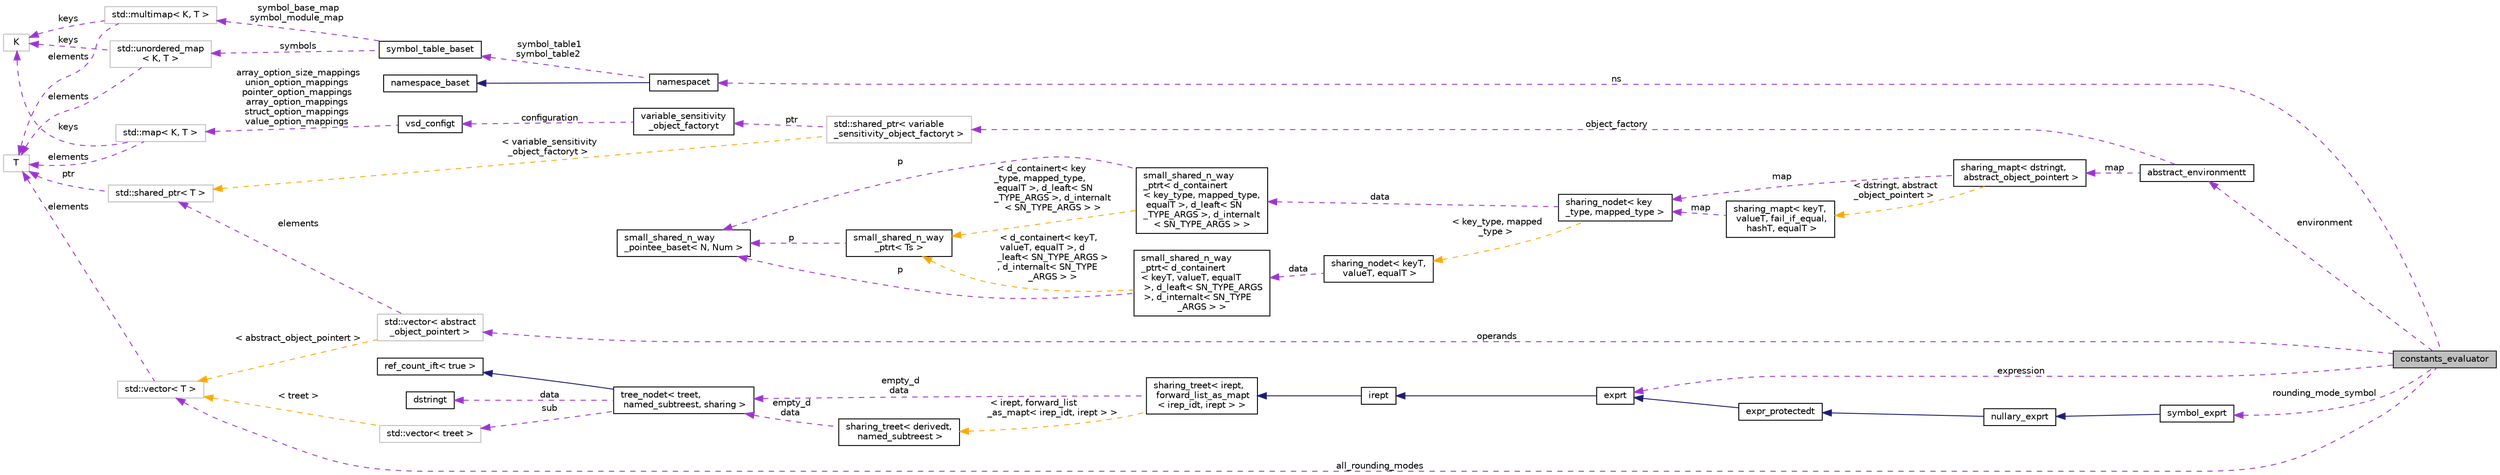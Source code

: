 digraph "constants_evaluator"
{
 // LATEX_PDF_SIZE
  bgcolor="transparent";
  edge [fontname="Helvetica",fontsize="10",labelfontname="Helvetica",labelfontsize="10"];
  node [fontname="Helvetica",fontsize="10",shape=record];
  rankdir="LR";
  Node1 [label="constants_evaluator",height=0.2,width=0.4,color="black", fillcolor="grey75", style="filled", fontcolor="black",tooltip=" "];
  Node2 -> Node1 [dir="back",color="darkorchid3",fontsize="10",style="dashed",label=" ns" ,fontname="Helvetica"];
  Node2 [label="namespacet",height=0.2,width=0.4,color="black",URL="$classnamespacet.html",tooltip="A namespacet is essentially one or two symbol tables bound together, to allow for symbol lookups in t..."];
  Node3 -> Node2 [dir="back",color="midnightblue",fontsize="10",style="solid",fontname="Helvetica"];
  Node3 [label="namespace_baset",height=0.2,width=0.4,color="black",URL="$classnamespace__baset.html",tooltip="Basic interface for a namespace."];
  Node4 -> Node2 [dir="back",color="darkorchid3",fontsize="10",style="dashed",label=" symbol_table1\nsymbol_table2" ,fontname="Helvetica"];
  Node4 [label="symbol_table_baset",height=0.2,width=0.4,color="black",URL="$classsymbol__table__baset.html",tooltip="The symbol table base class interface."];
  Node5 -> Node4 [dir="back",color="darkorchid3",fontsize="10",style="dashed",label=" symbol_base_map\nsymbol_module_map" ,fontname="Helvetica"];
  Node5 [label="std::multimap\< K, T \>",height=0.2,width=0.4,color="grey75",tooltip="STL class."];
  Node6 -> Node5 [dir="back",color="darkorchid3",fontsize="10",style="dashed",label=" keys" ,fontname="Helvetica"];
  Node6 [label="K",height=0.2,width=0.4,color="grey75",tooltip=" "];
  Node7 -> Node5 [dir="back",color="darkorchid3",fontsize="10",style="dashed",label=" elements" ,fontname="Helvetica"];
  Node7 [label="T",height=0.2,width=0.4,color="grey75",tooltip=" "];
  Node8 -> Node4 [dir="back",color="darkorchid3",fontsize="10",style="dashed",label=" symbols" ,fontname="Helvetica"];
  Node8 [label="std::unordered_map\l\< K, T \>",height=0.2,width=0.4,color="grey75",tooltip="STL class."];
  Node6 -> Node8 [dir="back",color="darkorchid3",fontsize="10",style="dashed",label=" keys" ,fontname="Helvetica"];
  Node7 -> Node8 [dir="back",color="darkorchid3",fontsize="10",style="dashed",label=" elements" ,fontname="Helvetica"];
  Node9 -> Node1 [dir="back",color="darkorchid3",fontsize="10",style="dashed",label=" environment" ,fontname="Helvetica"];
  Node9 [label="abstract_environmentt",height=0.2,width=0.4,color="black",URL="$classabstract__environmentt.html",tooltip=" "];
  Node10 -> Node9 [dir="back",color="darkorchid3",fontsize="10",style="dashed",label=" object_factory" ,fontname="Helvetica"];
  Node10 [label="std::shared_ptr\< variable\l_sensitivity_object_factoryt \>",height=0.2,width=0.4,color="grey75",tooltip=" "];
  Node11 -> Node10 [dir="back",color="darkorchid3",fontsize="10",style="dashed",label=" ptr" ,fontname="Helvetica"];
  Node11 [label="variable_sensitivity\l_object_factoryt",height=0.2,width=0.4,color="black",URL="$classvariable__sensitivity__object__factoryt.html",tooltip=" "];
  Node12 -> Node11 [dir="back",color="darkorchid3",fontsize="10",style="dashed",label=" configuration" ,fontname="Helvetica"];
  Node12 [label="vsd_configt",height=0.2,width=0.4,color="black",URL="$structvsd__configt.html",tooltip=" "];
  Node13 -> Node12 [dir="back",color="darkorchid3",fontsize="10",style="dashed",label=" array_option_size_mappings\nunion_option_mappings\npointer_option_mappings\narray_option_mappings\nstruct_option_mappings\nvalue_option_mappings" ,fontname="Helvetica"];
  Node13 [label="std::map\< K, T \>",height=0.2,width=0.4,color="grey75",tooltip="STL class."];
  Node6 -> Node13 [dir="back",color="darkorchid3",fontsize="10",style="dashed",label=" keys" ,fontname="Helvetica"];
  Node7 -> Node13 [dir="back",color="darkorchid3",fontsize="10",style="dashed",label=" elements" ,fontname="Helvetica"];
  Node14 -> Node10 [dir="back",color="orange",fontsize="10",style="dashed",label=" \< variable_sensitivity\l_object_factoryt \>" ,fontname="Helvetica"];
  Node14 [label="std::shared_ptr\< T \>",height=0.2,width=0.4,color="grey75",tooltip="STL class."];
  Node7 -> Node14 [dir="back",color="darkorchid3",fontsize="10",style="dashed",label=" ptr" ,fontname="Helvetica"];
  Node15 -> Node9 [dir="back",color="darkorchid3",fontsize="10",style="dashed",label=" map" ,fontname="Helvetica"];
  Node15 [label="sharing_mapt\< dstringt,\l abstract_object_pointert \>",height=0.2,width=0.4,color="black",URL="$classsharing__mapt.html",tooltip=" "];
  Node16 -> Node15 [dir="back",color="darkorchid3",fontsize="10",style="dashed",label=" map" ,fontname="Helvetica"];
  Node16 [label="sharing_nodet\< key\l_type, mapped_type \>",height=0.2,width=0.4,color="black",URL="$classsharing__nodet.html",tooltip=" "];
  Node17 -> Node16 [dir="back",color="darkorchid3",fontsize="10",style="dashed",label=" data" ,fontname="Helvetica"];
  Node17 [label="small_shared_n_way\l_ptrt\< d_containert\l\< key_type, mapped_type,\l equalT \>, d_leaft\< SN\l_TYPE_ARGS \>, d_internalt\l\< SN_TYPE_ARGS \> \>",height=0.2,width=0.4,color="black",URL="$classsmall__shared__n__way__ptrt.html",tooltip=" "];
  Node18 -> Node17 [dir="back",color="darkorchid3",fontsize="10",style="dashed",label=" p" ,fontname="Helvetica"];
  Node18 [label="small_shared_n_way\l_pointee_baset\< N, Num \>",height=0.2,width=0.4,color="black",URL="$classsmall__shared__n__way__pointee__baset.html",tooltip=" "];
  Node19 -> Node17 [dir="back",color="orange",fontsize="10",style="dashed",label=" \< d_containert\< key\l_type, mapped_type,\l equalT \>, d_leaft\< SN\l_TYPE_ARGS \>, d_internalt\l\< SN_TYPE_ARGS \> \>" ,fontname="Helvetica"];
  Node19 [label="small_shared_n_way\l_ptrt\< Ts \>",height=0.2,width=0.4,color="black",URL="$classsmall__shared__n__way__ptrt.html",tooltip="This class is similar to small_shared_ptrt and boost's intrusive_ptr."];
  Node18 -> Node19 [dir="back",color="darkorchid3",fontsize="10",style="dashed",label=" p" ,fontname="Helvetica"];
  Node20 -> Node16 [dir="back",color="orange",fontsize="10",style="dashed",label=" \< key_type, mapped\l_type \>" ,fontname="Helvetica"];
  Node20 [label="sharing_nodet\< keyT,\l valueT, equalT \>",height=0.2,width=0.4,color="black",URL="$classsharing__nodet.html",tooltip=" "];
  Node21 -> Node20 [dir="back",color="darkorchid3",fontsize="10",style="dashed",label=" data" ,fontname="Helvetica"];
  Node21 [label="small_shared_n_way\l_ptrt\< d_containert\l\< keyT, valueT, equalT\l \>, d_leaft\< SN_TYPE_ARGS\l \>, d_internalt\< SN_TYPE\l_ARGS \> \>",height=0.2,width=0.4,color="black",URL="$classsmall__shared__n__way__ptrt.html",tooltip=" "];
  Node18 -> Node21 [dir="back",color="darkorchid3",fontsize="10",style="dashed",label=" p" ,fontname="Helvetica"];
  Node19 -> Node21 [dir="back",color="orange",fontsize="10",style="dashed",label=" \< d_containert\< keyT,\l valueT, equalT \>, d\l_leaft\< SN_TYPE_ARGS \>\l, d_internalt\< SN_TYPE\l_ARGS \> \>" ,fontname="Helvetica"];
  Node22 -> Node15 [dir="back",color="orange",fontsize="10",style="dashed",label=" \< dstringt, abstract\l_object_pointert \>" ,fontname="Helvetica"];
  Node22 [label="sharing_mapt\< keyT,\l valueT, fail_if_equal,\l hashT, equalT \>",height=0.2,width=0.4,color="black",URL="$classsharing__mapt.html",tooltip="A map implemented as a tree where subtrees can be shared between different maps."];
  Node16 -> Node22 [dir="back",color="darkorchid3",fontsize="10",style="dashed",label=" map" ,fontname="Helvetica"];
  Node23 -> Node1 [dir="back",color="darkorchid3",fontsize="10",style="dashed",label=" expression" ,fontname="Helvetica"];
  Node23 [label="exprt",height=0.2,width=0.4,color="black",URL="$classexprt.html",tooltip="Base class for all expressions."];
  Node24 -> Node23 [dir="back",color="midnightblue",fontsize="10",style="solid",fontname="Helvetica"];
  Node24 [label="irept",height=0.2,width=0.4,color="black",URL="$classirept.html",tooltip="There are a large number of kinds of tree structured or tree-like data in CPROVER."];
  Node25 -> Node24 [dir="back",color="midnightblue",fontsize="10",style="solid",fontname="Helvetica"];
  Node25 [label="sharing_treet\< irept,\l forward_list_as_mapt\l\< irep_idt, irept \> \>",height=0.2,width=0.4,color="black",URL="$classsharing__treet.html",tooltip=" "];
  Node26 -> Node25 [dir="back",color="darkorchid3",fontsize="10",style="dashed",label=" empty_d\ndata" ,fontname="Helvetica"];
  Node26 [label="tree_nodet\< treet,\l named_subtreest, sharing \>",height=0.2,width=0.4,color="black",URL="$classtree__nodet.html",tooltip="A node with data in a tree, it contains:"];
  Node27 -> Node26 [dir="back",color="midnightblue",fontsize="10",style="solid",fontname="Helvetica"];
  Node27 [label="ref_count_ift\< true \>",height=0.2,width=0.4,color="black",URL="$structref__count__ift_3_01true_01_4.html",tooltip=" "];
  Node28 -> Node26 [dir="back",color="darkorchid3",fontsize="10",style="dashed",label=" sub" ,fontname="Helvetica"];
  Node28 [label="std::vector\< treet \>",height=0.2,width=0.4,color="grey75",tooltip=" "];
  Node29 -> Node28 [dir="back",color="orange",fontsize="10",style="dashed",label=" \< treet \>" ,fontname="Helvetica"];
  Node29 [label="std::vector\< T \>",height=0.2,width=0.4,color="grey75",tooltip="STL class."];
  Node7 -> Node29 [dir="back",color="darkorchid3",fontsize="10",style="dashed",label=" elements" ,fontname="Helvetica"];
  Node30 -> Node26 [dir="back",color="darkorchid3",fontsize="10",style="dashed",label=" data" ,fontname="Helvetica"];
  Node30 [label="dstringt",height=0.2,width=0.4,color="black",URL="$classdstringt.html",tooltip="dstringt has one field, an unsigned integer no which is an index into a static table of strings."];
  Node31 -> Node25 [dir="back",color="orange",fontsize="10",style="dashed",label=" \< irept, forward_list\l_as_mapt\< irep_idt, irept \> \>" ,fontname="Helvetica"];
  Node31 [label="sharing_treet\< derivedt,\l named_subtreest \>",height=0.2,width=0.4,color="black",URL="$classsharing__treet.html",tooltip="Base class for tree-like data structures with sharing."];
  Node26 -> Node31 [dir="back",color="darkorchid3",fontsize="10",style="dashed",label=" empty_d\ndata" ,fontname="Helvetica"];
  Node32 -> Node1 [dir="back",color="darkorchid3",fontsize="10",style="dashed",label=" rounding_mode_symbol" ,fontname="Helvetica"];
  Node32 [label="symbol_exprt",height=0.2,width=0.4,color="black",URL="$classsymbol__exprt.html",tooltip="Expression to hold a symbol (variable)"];
  Node33 -> Node32 [dir="back",color="midnightblue",fontsize="10",style="solid",fontname="Helvetica"];
  Node33 [label="nullary_exprt",height=0.2,width=0.4,color="black",URL="$classnullary__exprt.html",tooltip="An expression without operands."];
  Node34 -> Node33 [dir="back",color="midnightblue",fontsize="10",style="solid",fontname="Helvetica"];
  Node34 [label="expr_protectedt",height=0.2,width=0.4,color="black",URL="$classexpr__protectedt.html",tooltip="Base class for all expressions."];
  Node23 -> Node34 [dir="back",color="midnightblue",fontsize="10",style="solid",fontname="Helvetica"];
  Node35 -> Node1 [dir="back",color="darkorchid3",fontsize="10",style="dashed",label=" operands" ,fontname="Helvetica"];
  Node35 [label="std::vector\< abstract\l_object_pointert \>",height=0.2,width=0.4,color="grey75",tooltip=" "];
  Node14 -> Node35 [dir="back",color="darkorchid3",fontsize="10",style="dashed",label=" elements" ,fontname="Helvetica"];
  Node29 -> Node35 [dir="back",color="orange",fontsize="10",style="dashed",label=" \< abstract_object_pointert \>" ,fontname="Helvetica"];
  Node29 -> Node1 [dir="back",color="darkorchid3",fontsize="10",style="dashed",label=" all_rounding_modes" ,fontname="Helvetica"];
}
